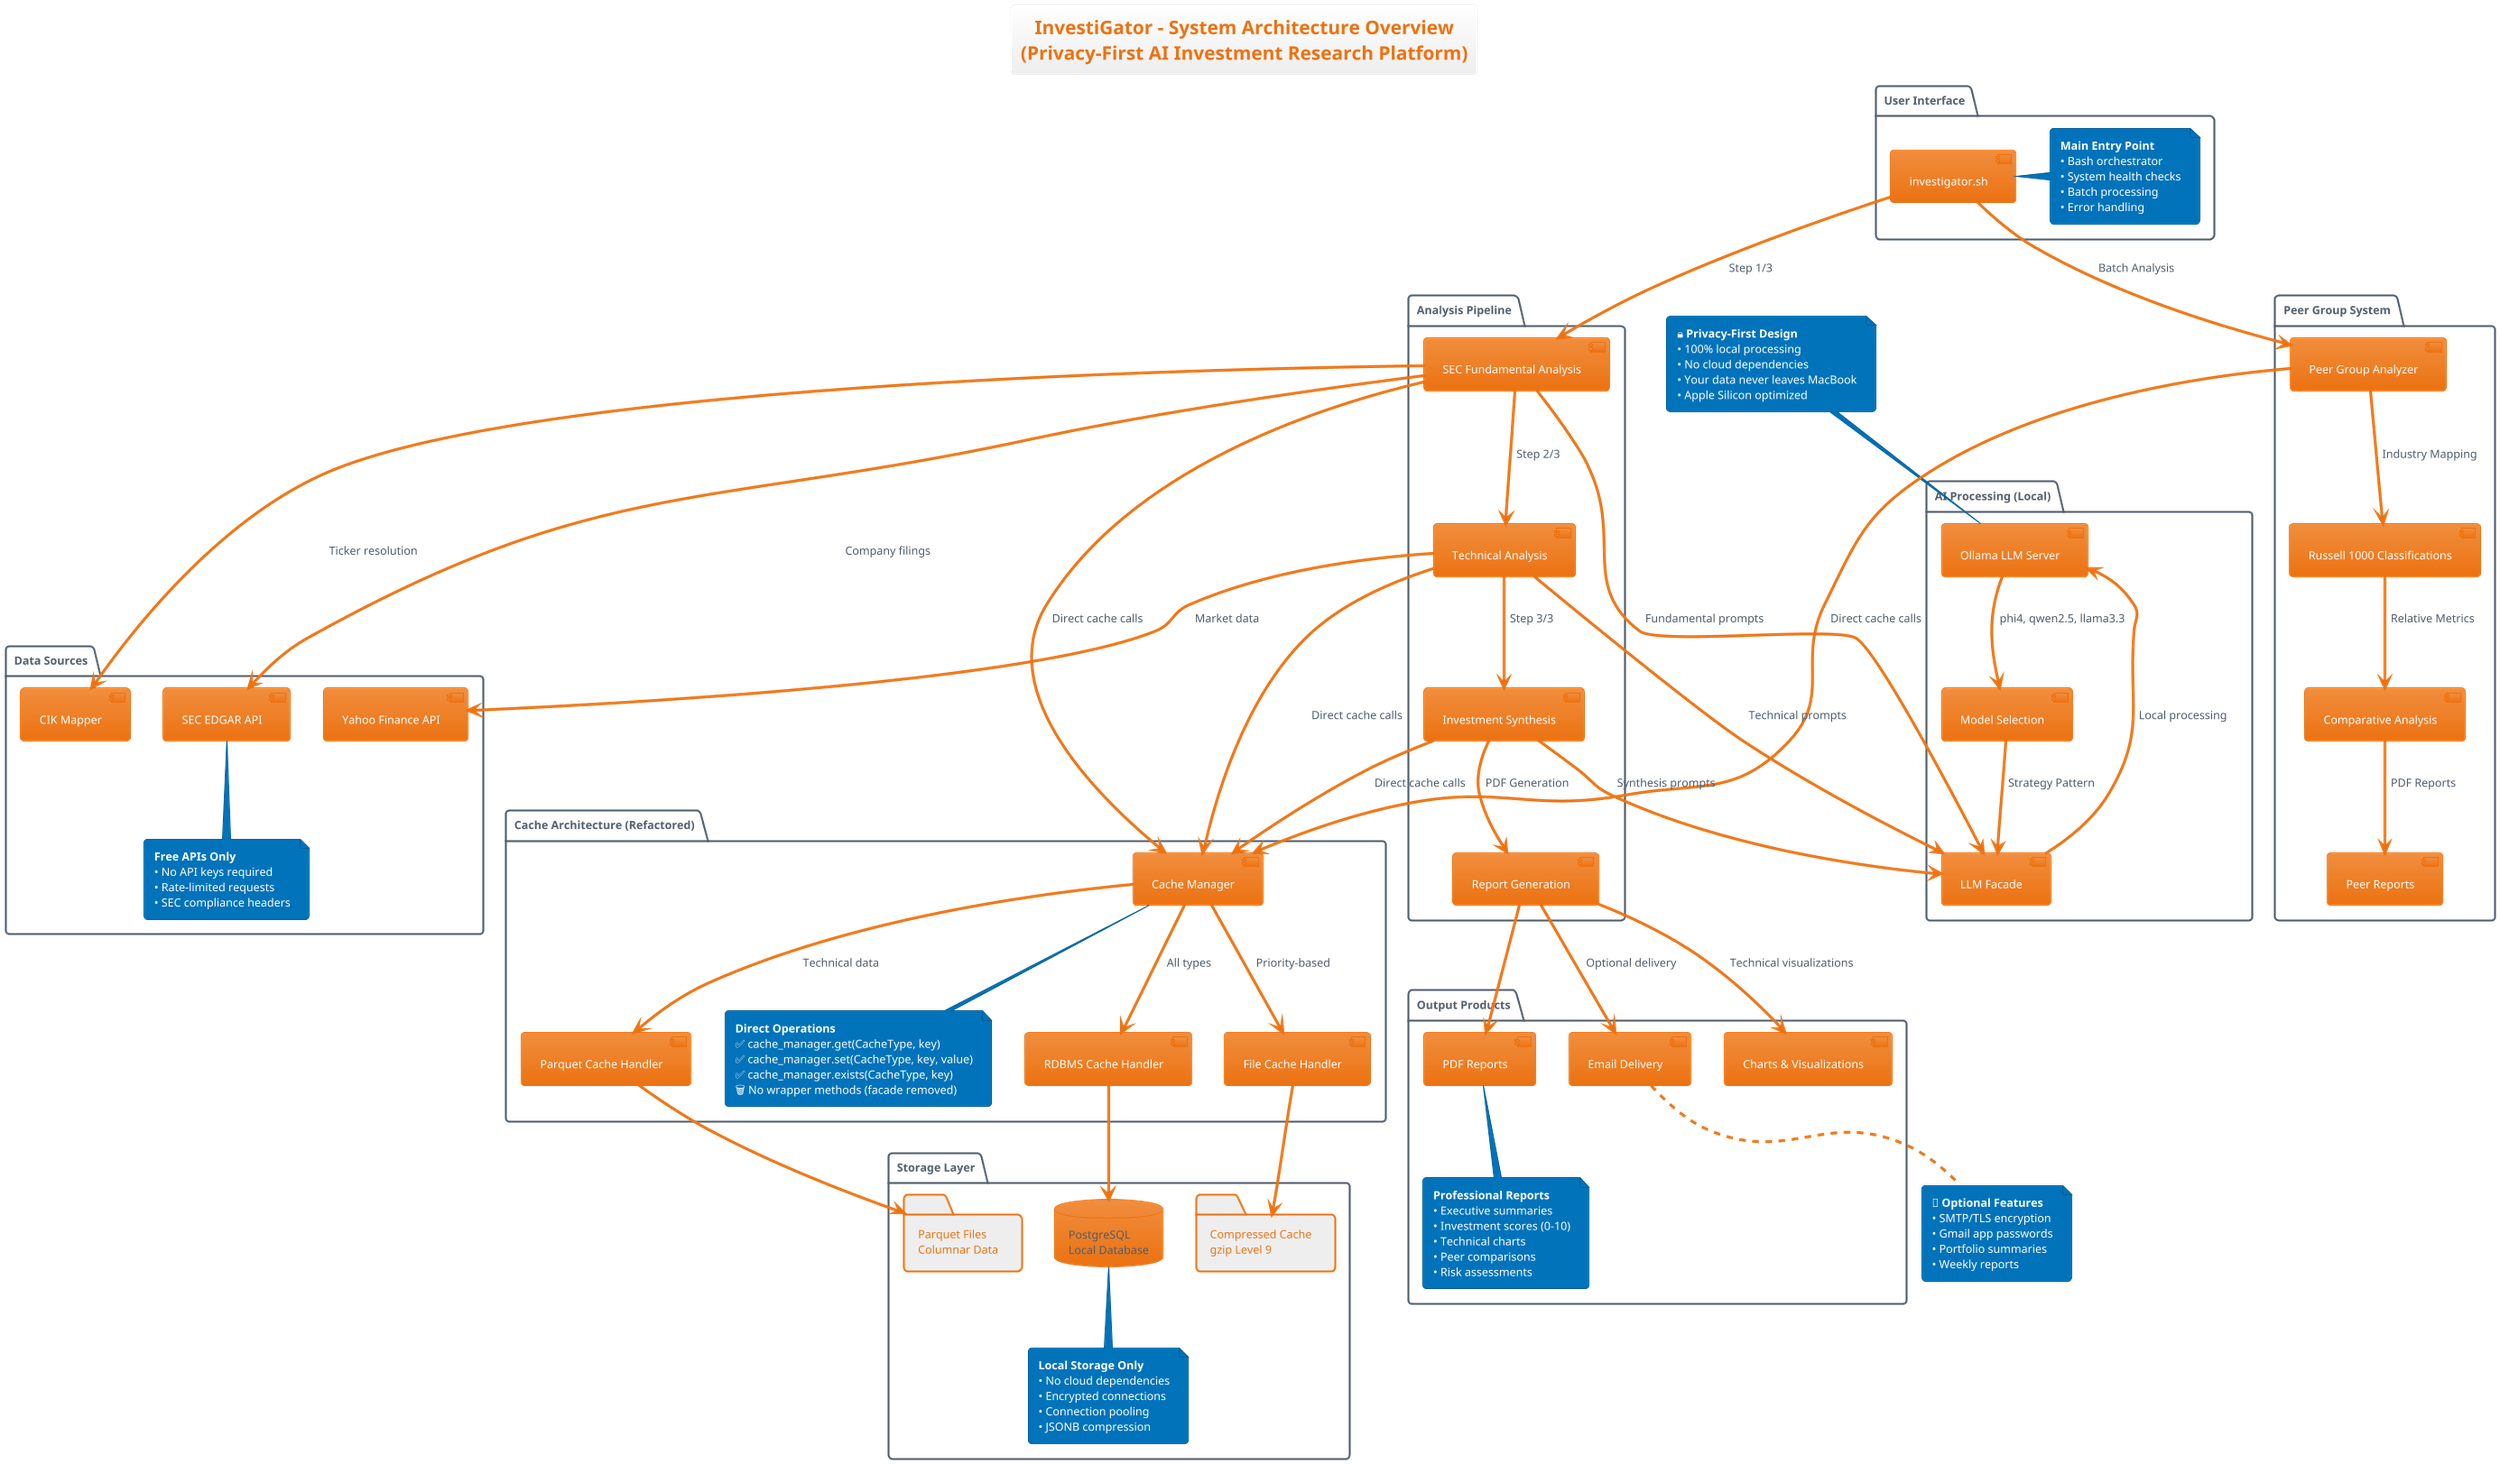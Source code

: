 @startuml system-architecture-overview
!theme aws-orange

title InvestiGator - System Architecture Overview\n(Privacy-First AI Investment Research Platform)

package "User Interface" {
  [investigator.sh] as shell
  note right of shell
    **Main Entry Point**
    • Bash orchestrator
    • System health checks
    • Batch processing
    • Error handling
  end note
}

package "Analysis Pipeline" {
  [SEC Fundamental Analysis] as sec_analysis
  [Technical Analysis] as tech_analysis
  [Investment Synthesis] as synthesis
  [Report Generation] as reports
  
  shell --> sec_analysis : Step 1/3
  sec_analysis --> tech_analysis : Step 2/3
  tech_analysis --> synthesis : Step 3/3
  synthesis --> reports : PDF Generation
}

package "Peer Group System" {
  [Peer Group Analyzer] as peer_analyzer
  [Russell 1000 Classifications] as russell
  [Comparative Analysis] as comp_analysis
  [Peer Reports] as peer_reports
  
  shell --> peer_analyzer : Batch Analysis
  peer_analyzer --> russell : Industry Mapping
  russell --> comp_analysis : Relative Metrics
  comp_analysis --> peer_reports : PDF Reports
}

package "Cache Architecture (Refactored)" {
  [Cache Manager] as cache_mgr
  [File Cache Handler] as file_cache
  [Parquet Cache Handler] as parquet_cache
  [RDBMS Cache Handler] as db_cache
  
  note bottom of cache_mgr
    **Direct Operations**
    ✅ cache_manager.get(CacheType, key)
    ✅ cache_manager.set(CacheType, key, value)
    ✅ cache_manager.exists(CacheType, key)
    🗑️ No wrapper methods (facade removed)
  end note
}

package "AI Processing (Local)" {
  [Ollama LLM Server] as ollama
  [LLM Facade] as llm_facade
  [Model Selection] as models
  
  ollama --> models : phi4, qwen2.5, llama3.3
  models --> llm_facade : Strategy Pattern
}

package "Data Sources" {
  [SEC EDGAR API] as sec_api
  [Yahoo Finance API] as yahoo_api
  [CIK Mapper] as cik_mapper
  
  note bottom of sec_api
    **Free APIs Only**
    • No API keys required
    • Rate-limited requests
    • SEC compliance headers
  end note
}

package "Storage Layer" {
  database "PostgreSQL\nLocal Database" as postgres
  folder "Compressed Cache\ngzip Level 9" as file_storage
  folder "Parquet Files\nColumnar Data" as parquet_storage
  
  note bottom of postgres
    **Local Storage Only**
    • No cloud dependencies
    • Encrypted connections
    • Connection pooling
    • JSONB compression
  end note
}

package "Output Products" {
  [PDF Reports] as pdf_reports
  [Email Delivery] as email
  [Charts & Visualizations] as charts
  
  note bottom of pdf_reports
    **Professional Reports**
    • Executive summaries
    • Investment scores (0-10)
    • Technical charts
    • Peer comparisons
    • Risk assessments
  end note
}

' Main data flows
sec_analysis --> cache_mgr : Direct cache calls
tech_analysis --> cache_mgr : Direct cache calls
synthesis --> cache_mgr : Direct cache calls
peer_analyzer --> cache_mgr : Direct cache calls

cache_mgr --> file_cache : Priority-based
cache_mgr --> parquet_cache : Technical data
cache_mgr --> db_cache : All types

file_cache --> file_storage
parquet_cache --> parquet_storage
db_cache --> postgres

' AI processing flows
sec_analysis --> llm_facade : Fundamental prompts
tech_analysis --> llm_facade : Technical prompts
synthesis --> llm_facade : Synthesis prompts
llm_facade --> ollama : Local processing

' Data source flows
sec_analysis --> sec_api : Company filings
sec_analysis --> cik_mapper : Ticker resolution
tech_analysis --> yahoo_api : Market data

' Output flows
reports --> pdf_reports
reports --> email : Optional delivery
reports --> charts : Technical visualizations

' Privacy and security annotations
note top of ollama
🔒 **Privacy-First Design**
• 100% local processing
• No cloud dependencies
• Your data never leaves MacBook
• Apple Silicon optimized
end note

note bottom of email
📧 **Optional Features**
• SMTP/TLS encryption
• Gmail app passwords
• Portfolio summaries
• Weekly reports
end note

@enduml
